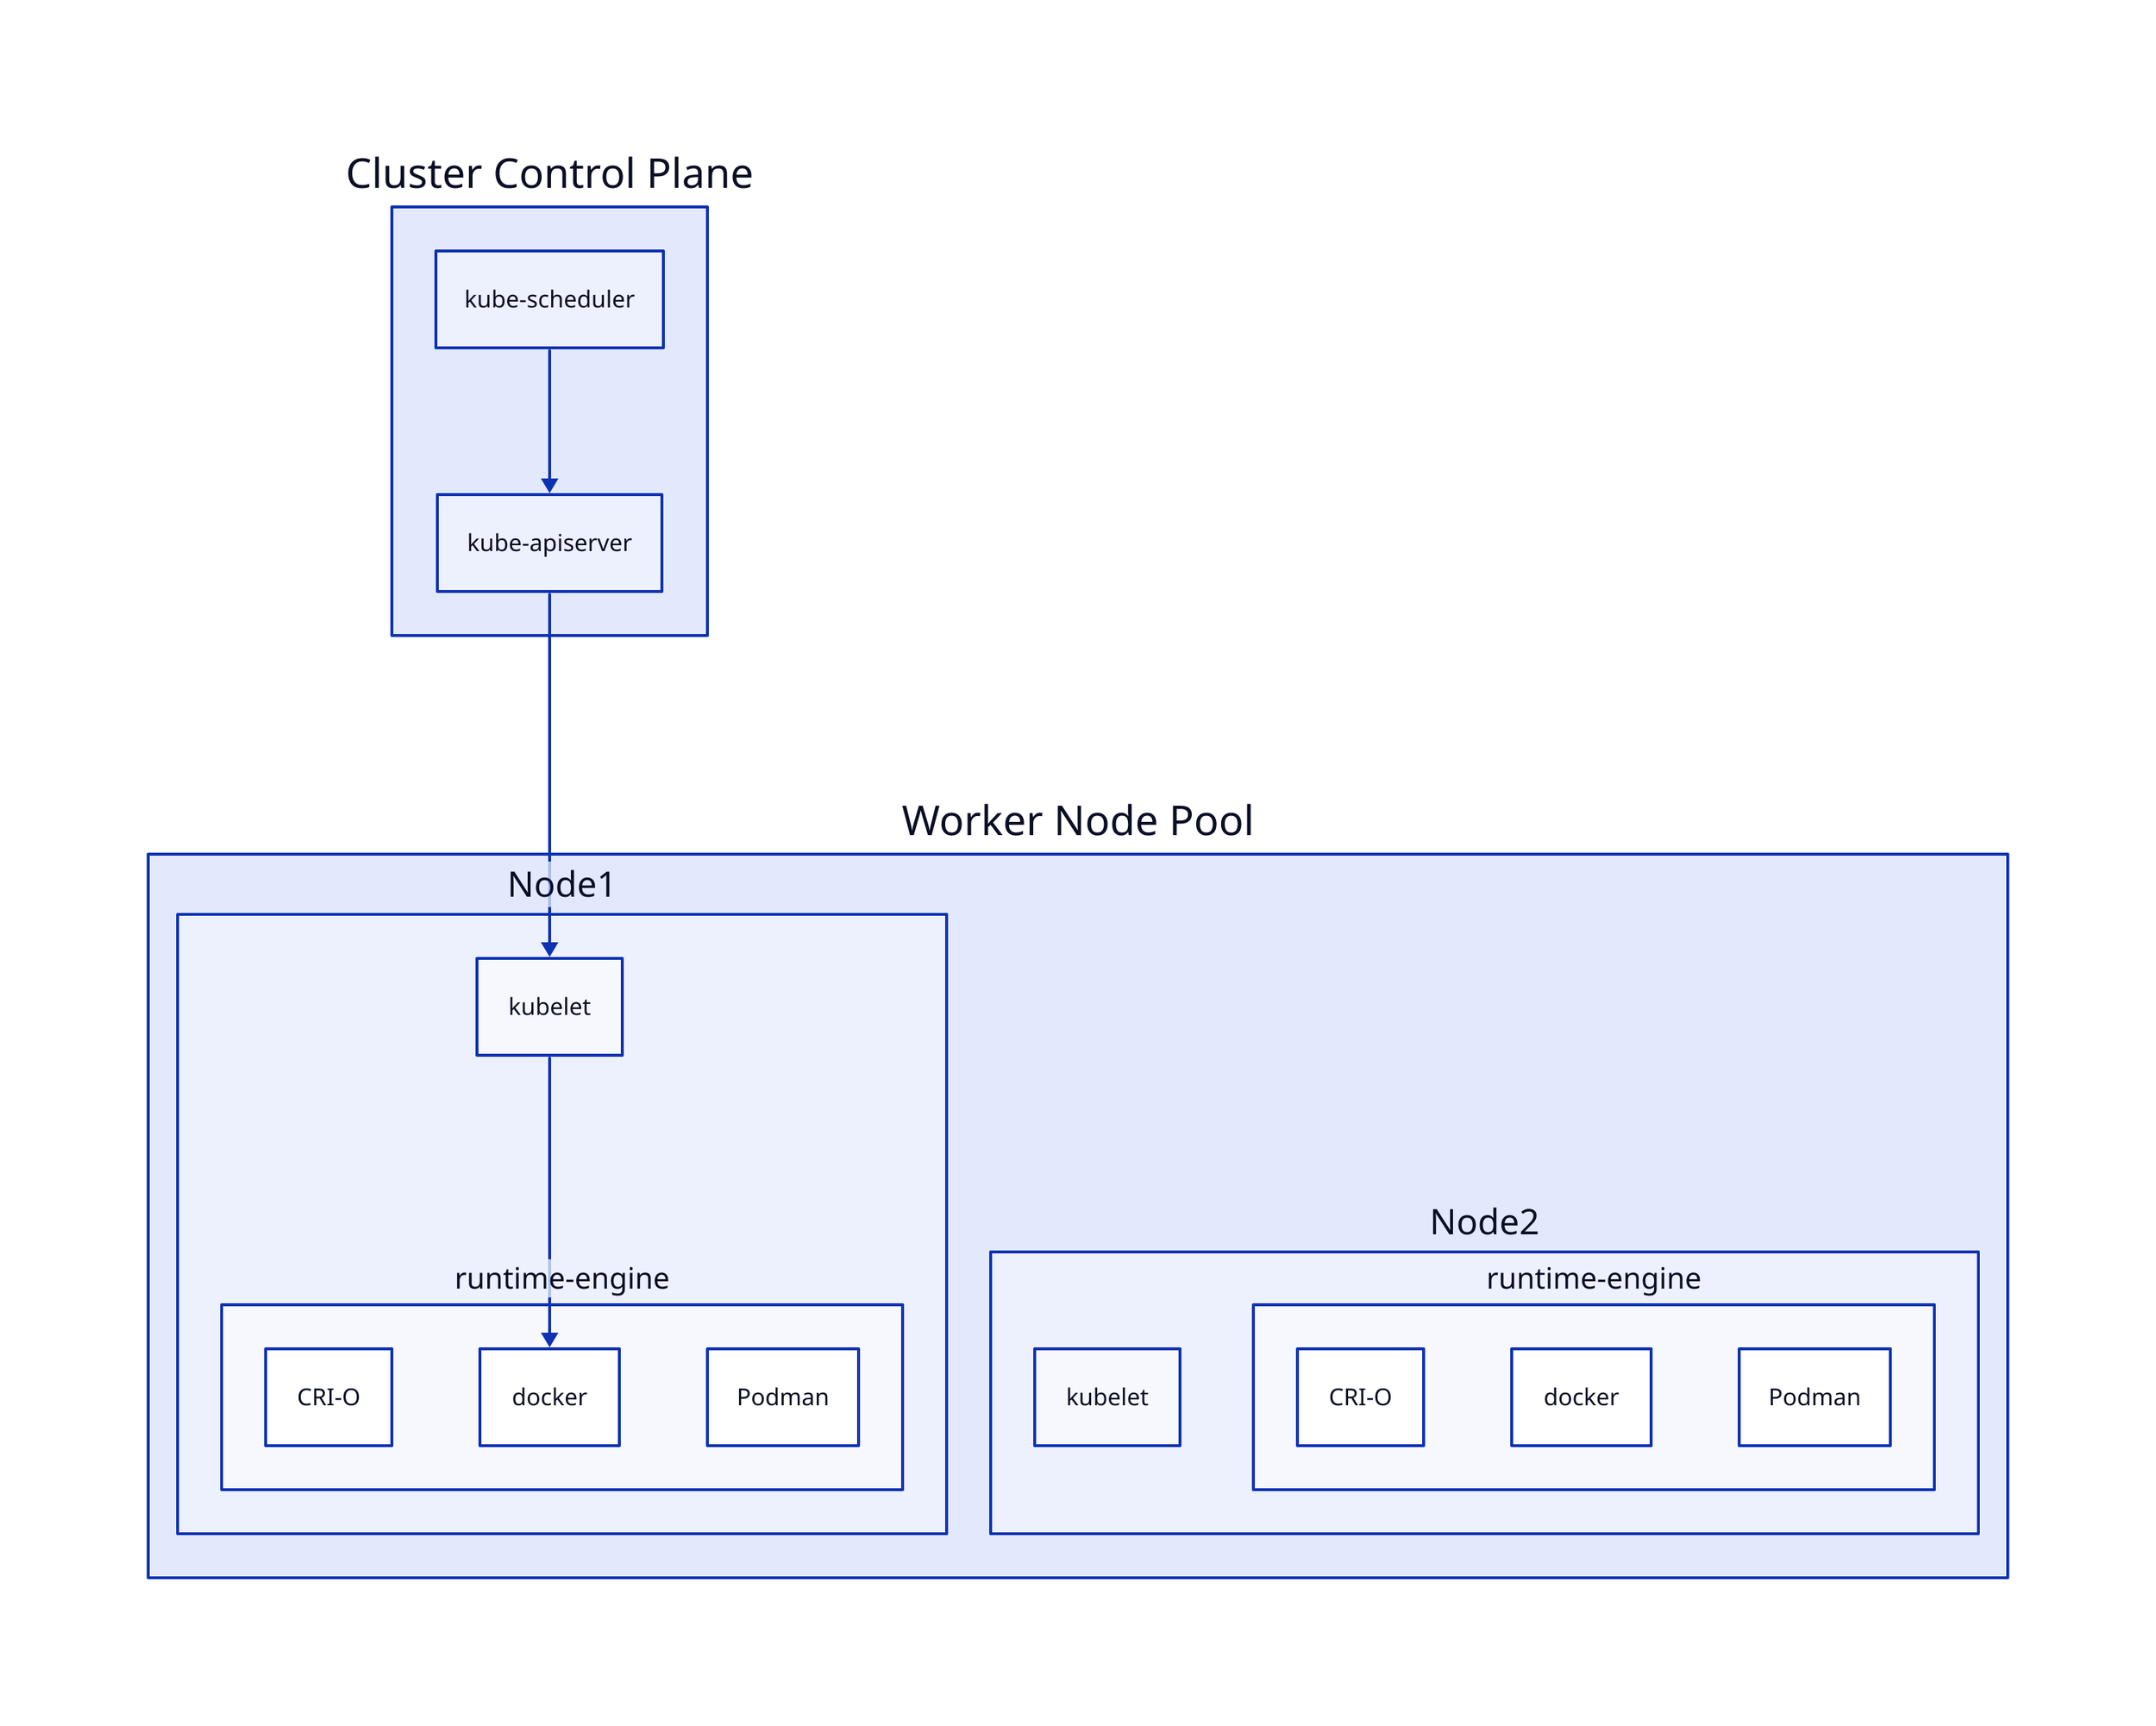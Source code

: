 CP: Cluster Control Plane {
  kube-apiserver
  kube-scheduler

  kube-scheduler -> kube-apiserver
}

Nodes: Worker Node Pool {
  Node1 {
    kubelet
    runtime-engine {
      CRI-O
      docker
      Podman
    }
  }

  Node2 {
    kubelet
    runtime-engine {
      CRI-O
      docker
      Podman
    }
  }
}

CP.kube-apiserver -> Nodes.Node1.kubelet
Nodes.Node1.kubelet -> Nodes.Node1.runtime-engine.docker